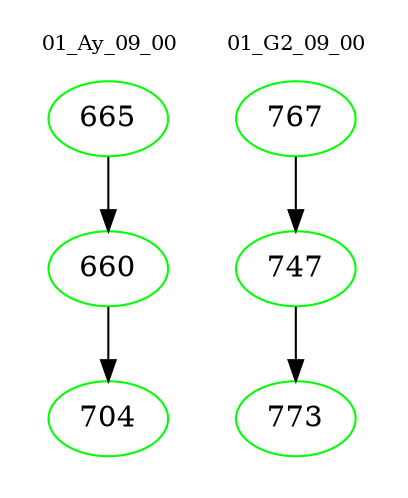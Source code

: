 digraph{
subgraph cluster_0 {
color = white
label = "01_Ay_09_00";
fontsize=10;
T0_665 [label="665", color="green"]
T0_665 -> T0_660 [color="black"]
T0_660 [label="660", color="green"]
T0_660 -> T0_704 [color="black"]
T0_704 [label="704", color="green"]
}
subgraph cluster_1 {
color = white
label = "01_G2_09_00";
fontsize=10;
T1_767 [label="767", color="green"]
T1_767 -> T1_747 [color="black"]
T1_747 [label="747", color="green"]
T1_747 -> T1_773 [color="black"]
T1_773 [label="773", color="green"]
}
}
